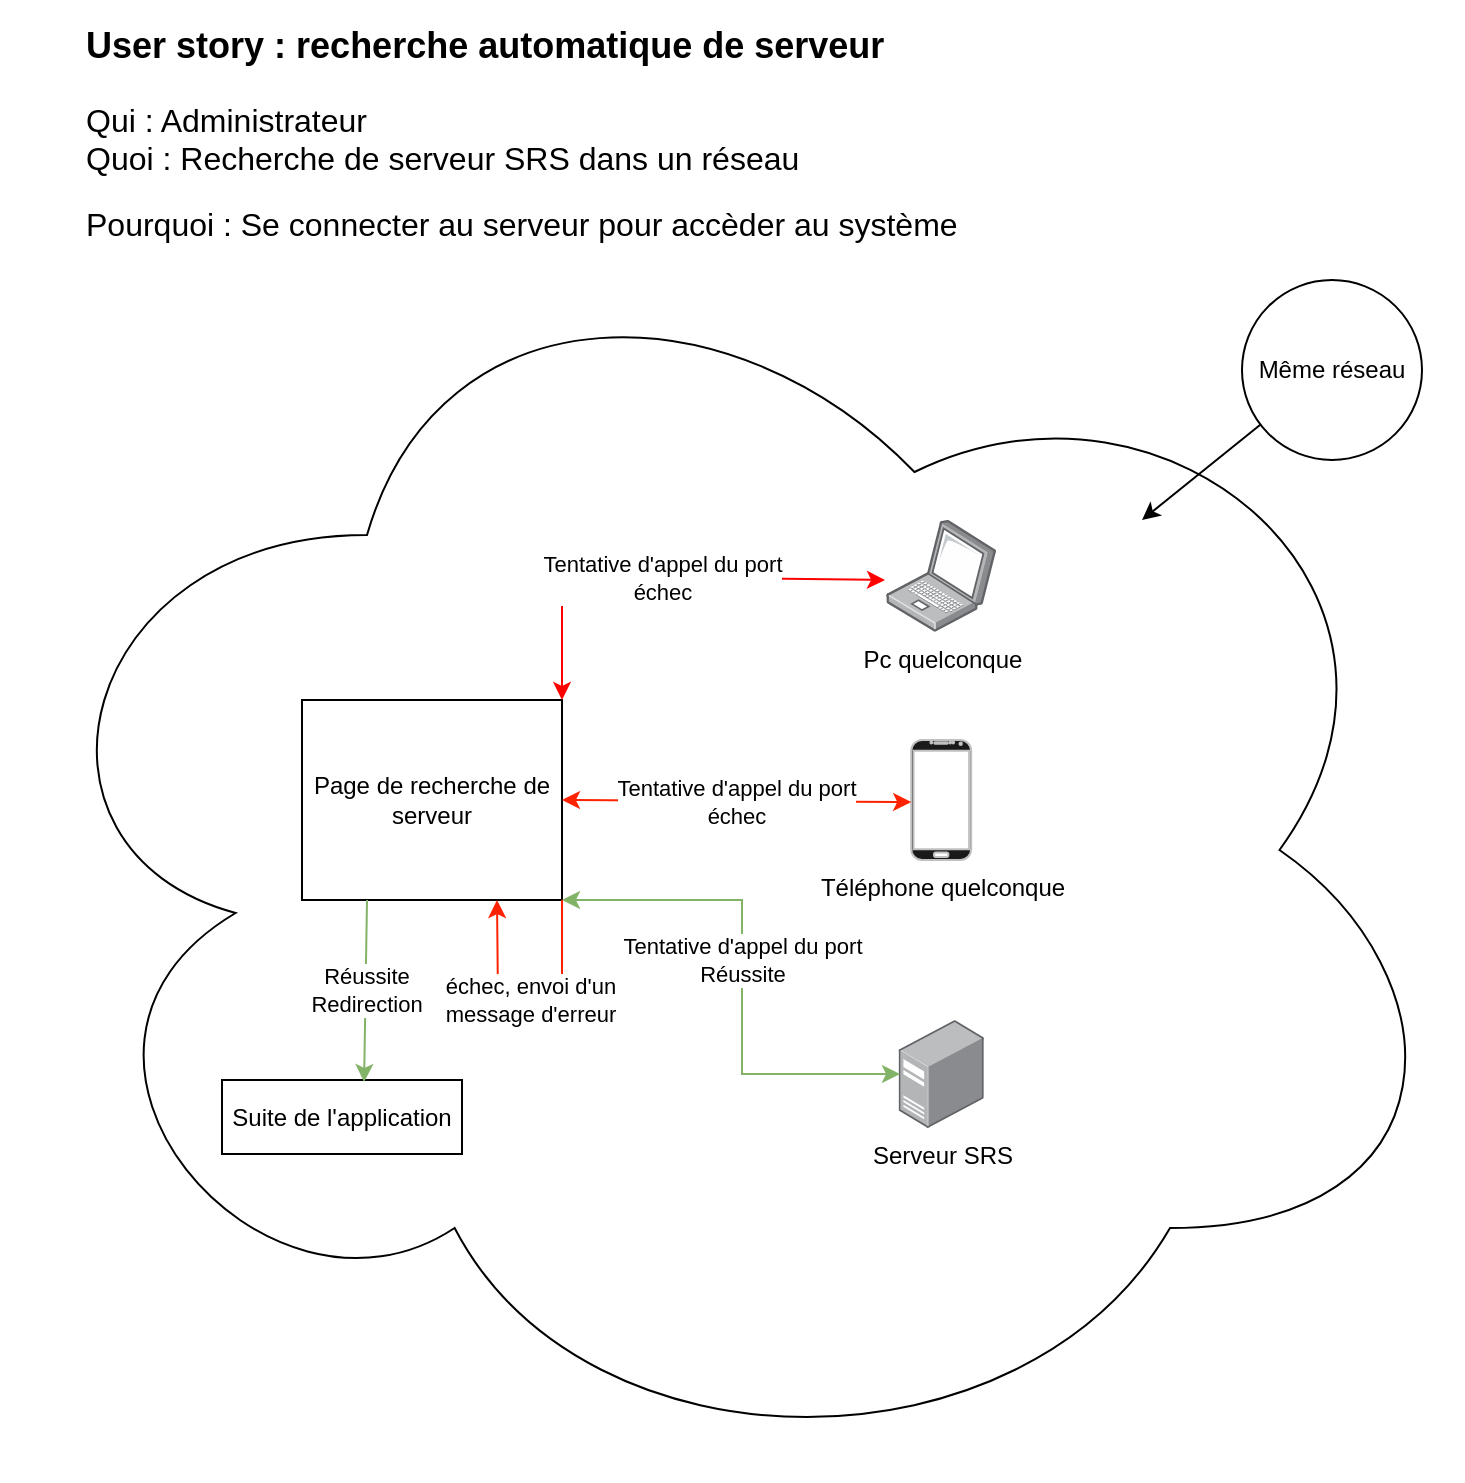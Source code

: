 <mxfile version="24.2.5" type="device">
  <diagram name="Page-1" id="ku7vt0NzBj5o8nes5fj5">
    <mxGraphModel dx="2261" dy="2005" grid="1" gridSize="10" guides="1" tooltips="1" connect="1" arrows="1" fold="1" page="1" pageScale="1" pageWidth="827" pageHeight="1169" math="0" shadow="0">
      <root>
        <mxCell id="0" />
        <mxCell id="1" parent="0" />
        <mxCell id="G7PxSzfKfo2Uq9OIjsVH-11" value="" style="ellipse;shape=cloud;whiteSpace=wrap;html=1;" vertex="1" parent="1">
          <mxGeometry x="-20" y="-110" width="730" height="630" as="geometry" />
        </mxCell>
        <mxCell id="G7PxSzfKfo2Uq9OIjsVH-1" value="Page de recherche de serveur" style="rounded=0;whiteSpace=wrap;html=1;" vertex="1" parent="1">
          <mxGeometry x="130" y="130" width="130" height="100" as="geometry" />
        </mxCell>
        <mxCell id="G7PxSzfKfo2Uq9OIjsVH-2" value="échec, envoi d&#39;un&lt;div&gt;message d&#39;erreur&lt;/div&gt;" style="endArrow=classic;html=1;rounded=0;exitX=1;exitY=1;exitDx=0;exitDy=0;entryX=0.75;entryY=1;entryDx=0;entryDy=0;strokeColor=#FF2200;" edge="1" parent="1" source="G7PxSzfKfo2Uq9OIjsVH-1" target="G7PxSzfKfo2Uq9OIjsVH-1">
          <mxGeometry width="50" height="50" relative="1" as="geometry">
            <mxPoint x="220" y="300" as="sourcePoint" />
            <mxPoint x="200" y="310" as="targetPoint" />
            <Array as="points">
              <mxPoint x="260" y="280" />
              <mxPoint x="228" y="280" />
            </Array>
          </mxGeometry>
        </mxCell>
        <mxCell id="G7PxSzfKfo2Uq9OIjsVH-3" value="Serveur SRS" style="image;points=[];aspect=fixed;html=1;align=center;shadow=0;dashed=0;image=img/lib/allied_telesis/computer_and_terminals/Server_Desktop.svg;" vertex="1" parent="1">
          <mxGeometry x="428.3" y="290" width="42.6" height="54" as="geometry" />
        </mxCell>
        <mxCell id="G7PxSzfKfo2Uq9OIjsVH-4" value="Téléphone quelconque" style="verticalLabelPosition=bottom;verticalAlign=top;html=1;shadow=0;dashed=0;strokeWidth=1;shape=mxgraph.android.phone2;strokeColor=#c0c0c0;fillColor=#1A1A1A;" vertex="1" parent="1">
          <mxGeometry x="434.6" y="150" width="30" height="60" as="geometry" />
        </mxCell>
        <mxCell id="G7PxSzfKfo2Uq9OIjsVH-5" value="Pc quelconque" style="image;points=[];aspect=fixed;html=1;align=center;shadow=0;dashed=0;image=img/lib/allied_telesis/computer_and_terminals/Laptop.svg;" vertex="1" parent="1">
          <mxGeometry x="422.1" y="40" width="55" height="55.79" as="geometry" />
        </mxCell>
        <mxCell id="G7PxSzfKfo2Uq9OIjsVH-8" value="Tentative d&#39;appel du port&lt;div&gt;échec&lt;/div&gt;" style="endArrow=classic;startArrow=classic;html=1;rounded=0;exitX=1;exitY=0;exitDx=0;exitDy=0;fillColor=#f8cecc;strokeColor=#ff0000;entryX=-0.011;entryY=0.538;entryDx=0;entryDy=0;entryPerimeter=0;" edge="1" parent="1" source="G7PxSzfKfo2Uq9OIjsVH-1" target="G7PxSzfKfo2Uq9OIjsVH-5">
          <mxGeometry width="50" height="50" relative="1" as="geometry">
            <mxPoint x="210" y="400" as="sourcePoint" />
            <mxPoint x="390" y="70" as="targetPoint" />
            <Array as="points">
              <mxPoint x="260" y="68" />
            </Array>
          </mxGeometry>
        </mxCell>
        <mxCell id="G7PxSzfKfo2Uq9OIjsVH-9" value="Tentative d&#39;appel du port&lt;div&gt;échec&lt;/div&gt;" style="endArrow=classic;startArrow=classic;html=1;rounded=0;entryX=0;entryY=0.517;entryDx=0;entryDy=0;entryPerimeter=0;exitX=1;exitY=0.5;exitDx=0;exitDy=0;fillColor=#f8cecc;strokeColor=#ff2200;" edge="1" parent="1" source="G7PxSzfKfo2Uq9OIjsVH-1" target="G7PxSzfKfo2Uq9OIjsVH-4">
          <mxGeometry width="50" height="50" relative="1" as="geometry">
            <mxPoint x="270" y="220" as="sourcePoint" />
            <mxPoint x="320" y="170" as="targetPoint" />
          </mxGeometry>
        </mxCell>
        <mxCell id="G7PxSzfKfo2Uq9OIjsVH-10" value="Tentative d&#39;appel du port&lt;div&gt;Réussite&lt;/div&gt;" style="endArrow=classic;startArrow=classic;html=1;rounded=0;entryX=0.016;entryY=0.5;entryDx=0;entryDy=0;entryPerimeter=0;exitX=1;exitY=1;exitDx=0;exitDy=0;fillColor=#d5e8d4;strokeColor=#82b366;" edge="1" parent="1" source="G7PxSzfKfo2Uq9OIjsVH-1" target="G7PxSzfKfo2Uq9OIjsVH-3">
          <mxGeometry x="-0.062" width="50" height="50" relative="1" as="geometry">
            <mxPoint x="210" y="370" as="sourcePoint" />
            <mxPoint x="260" y="320" as="targetPoint" />
            <Array as="points">
              <mxPoint x="350" y="230" />
              <mxPoint x="350" y="317" />
            </Array>
            <mxPoint as="offset" />
          </mxGeometry>
        </mxCell>
        <mxCell id="G7PxSzfKfo2Uq9OIjsVH-13" value="" style="endArrow=classic;html=1;rounded=0;" edge="1" parent="1" source="G7PxSzfKfo2Uq9OIjsVH-11">
          <mxGeometry width="50" height="50" relative="1" as="geometry">
            <mxPoint x="500" y="90" as="sourcePoint" />
            <mxPoint x="550" y="40" as="targetPoint" />
          </mxGeometry>
        </mxCell>
        <mxCell id="G7PxSzfKfo2Uq9OIjsVH-14" value="Même réseau" style="ellipse;whiteSpace=wrap;html=1;aspect=fixed;" vertex="1" parent="1">
          <mxGeometry x="600" y="-80" width="90" height="90" as="geometry" />
        </mxCell>
        <mxCell id="G7PxSzfKfo2Uq9OIjsVH-15" value="Suite de l&#39;application" style="rounded=0;whiteSpace=wrap;html=1;" vertex="1" parent="1">
          <mxGeometry x="90" y="320" width="120" height="37" as="geometry" />
        </mxCell>
        <mxCell id="G7PxSzfKfo2Uq9OIjsVH-16" value="Réussite&lt;div&gt;Redirection&lt;/div&gt;" style="endArrow=classic;html=1;rounded=0;exitX=0.25;exitY=1;exitDx=0;exitDy=0;entryX=0.592;entryY=0.027;entryDx=0;entryDy=0;entryPerimeter=0;fillColor=#d5e8d4;strokeColor=#82b366;" edge="1" parent="1" source="G7PxSzfKfo2Uq9OIjsVH-1" target="G7PxSzfKfo2Uq9OIjsVH-15">
          <mxGeometry width="50" height="50" relative="1" as="geometry">
            <mxPoint x="-140" y="350" as="sourcePoint" />
            <mxPoint x="163" y="310" as="targetPoint" />
          </mxGeometry>
        </mxCell>
        <mxCell id="G7PxSzfKfo2Uq9OIjsVH-17" value="&lt;h1 style=&quot;margin-top: 0px;&quot;&gt;&lt;font style=&quot;font-size: 18px;&quot;&gt;User story : recherche automatique de serveur&lt;/font&gt;&lt;/h1&gt;&lt;p style=&quot;margin-bottom: 12px; line-height: 154%;&quot;&gt;&lt;font size=&quot;3&quot;&gt;Qui : Administrateur&lt;br&gt;Quoi : Recherche de serveur SRS dans un réseau&lt;/font&gt;&lt;/p&gt;&lt;p style=&quot;margin-bottom: 12px;&quot;&gt;&lt;font size=&quot;3&quot;&gt;Pourquoi : Se connecter au serveur pour accèder au système&lt;/font&gt;&lt;/p&gt;" style="text;html=1;whiteSpace=wrap;overflow=hidden;rounded=0;" vertex="1" parent="1">
          <mxGeometry x="20" y="-220" width="550" height="130" as="geometry" />
        </mxCell>
      </root>
    </mxGraphModel>
  </diagram>
</mxfile>
